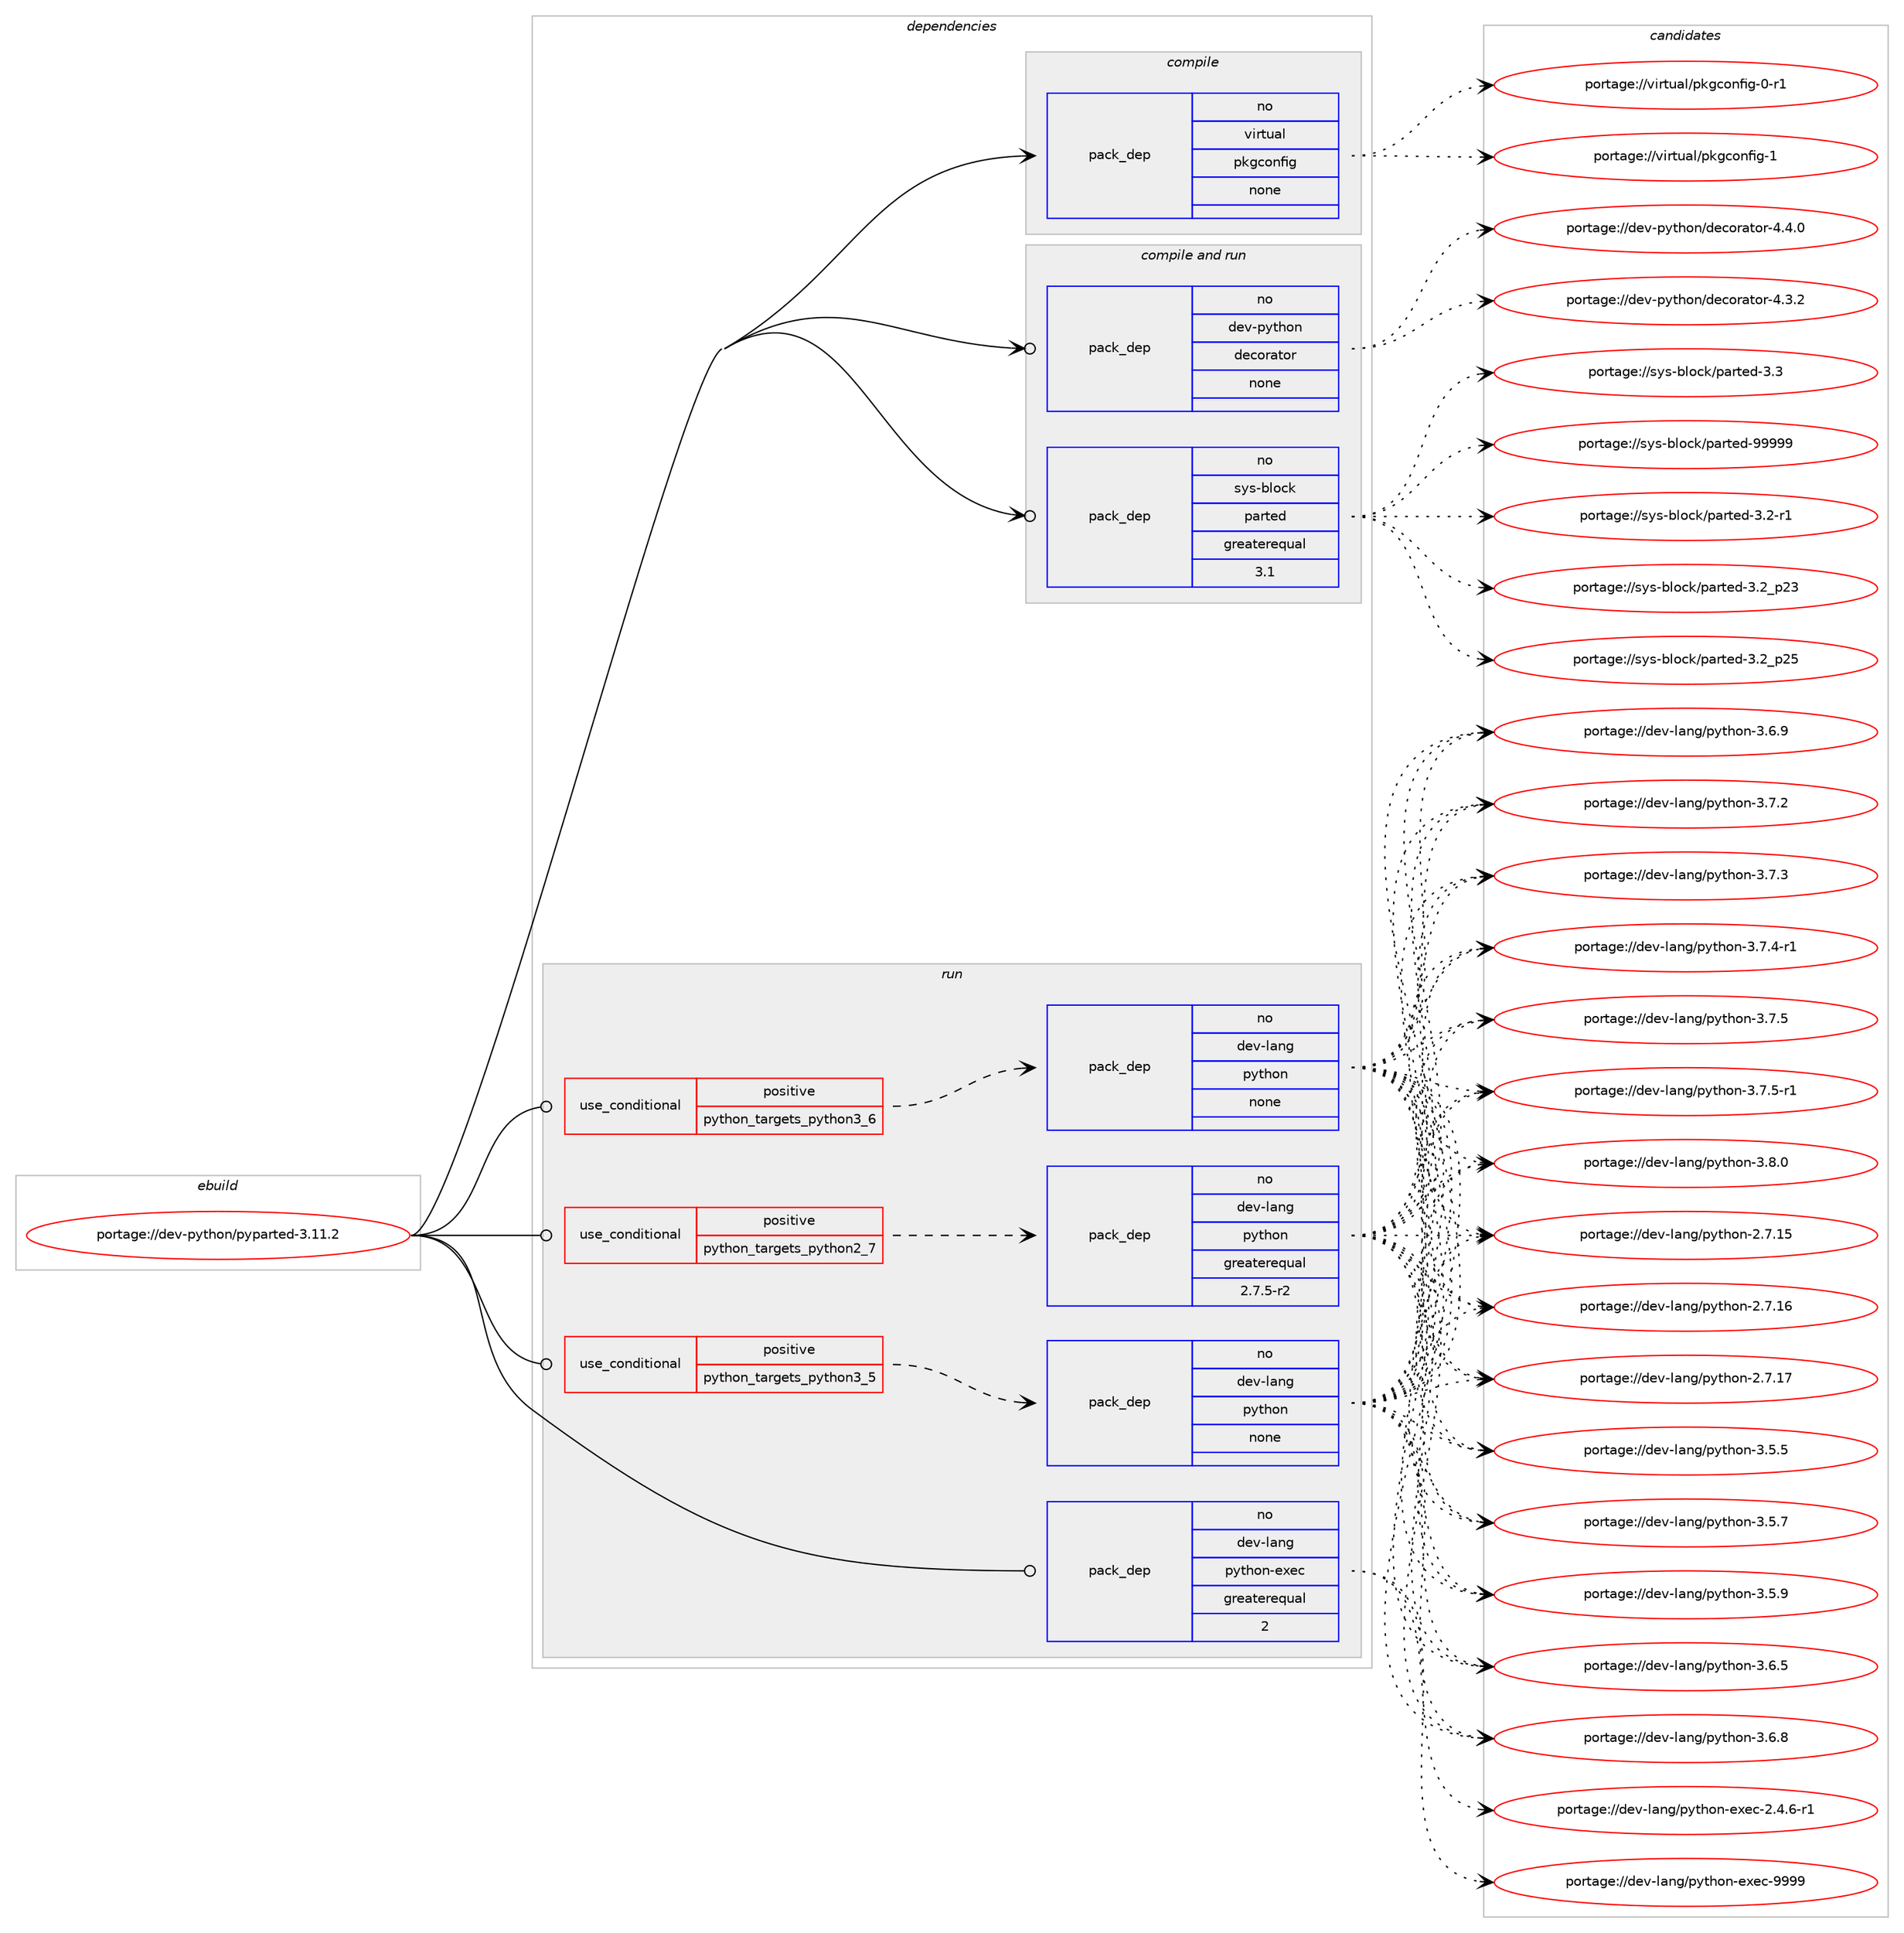 digraph prolog {

# *************
# Graph options
# *************

newrank=true;
concentrate=true;
compound=true;
graph [rankdir=LR,fontname=Helvetica,fontsize=10,ranksep=1.5];#, ranksep=2.5, nodesep=0.2];
edge  [arrowhead=vee];
node  [fontname=Helvetica,fontsize=10];

# **********
# The ebuild
# **********

subgraph cluster_leftcol {
color=gray;
rank=same;
label=<<i>ebuild</i>>;
id [label="portage://dev-python/pyparted-3.11.2", color=red, width=4, href="../dev-python/pyparted-3.11.2.svg"];
}

# ****************
# The dependencies
# ****************

subgraph cluster_midcol {
color=gray;
label=<<i>dependencies</i>>;
subgraph cluster_compile {
fillcolor="#eeeeee";
style=filled;
label=<<i>compile</i>>;
subgraph pack123454 {
dependency162589 [label=<<TABLE BORDER="0" CELLBORDER="1" CELLSPACING="0" CELLPADDING="4" WIDTH="220"><TR><TD ROWSPAN="6" CELLPADDING="30">pack_dep</TD></TR><TR><TD WIDTH="110">no</TD></TR><TR><TD>virtual</TD></TR><TR><TD>pkgconfig</TD></TR><TR><TD>none</TD></TR><TR><TD></TD></TR></TABLE>>, shape=none, color=blue];
}
id:e -> dependency162589:w [weight=20,style="solid",arrowhead="vee"];
}
subgraph cluster_compileandrun {
fillcolor="#eeeeee";
style=filled;
label=<<i>compile and run</i>>;
subgraph pack123455 {
dependency162590 [label=<<TABLE BORDER="0" CELLBORDER="1" CELLSPACING="0" CELLPADDING="4" WIDTH="220"><TR><TD ROWSPAN="6" CELLPADDING="30">pack_dep</TD></TR><TR><TD WIDTH="110">no</TD></TR><TR><TD>dev-python</TD></TR><TR><TD>decorator</TD></TR><TR><TD>none</TD></TR><TR><TD></TD></TR></TABLE>>, shape=none, color=blue];
}
id:e -> dependency162590:w [weight=20,style="solid",arrowhead="odotvee"];
subgraph pack123456 {
dependency162591 [label=<<TABLE BORDER="0" CELLBORDER="1" CELLSPACING="0" CELLPADDING="4" WIDTH="220"><TR><TD ROWSPAN="6" CELLPADDING="30">pack_dep</TD></TR><TR><TD WIDTH="110">no</TD></TR><TR><TD>sys-block</TD></TR><TR><TD>parted</TD></TR><TR><TD>greaterequal</TD></TR><TR><TD>3.1</TD></TR></TABLE>>, shape=none, color=blue];
}
id:e -> dependency162591:w [weight=20,style="solid",arrowhead="odotvee"];
}
subgraph cluster_run {
fillcolor="#eeeeee";
style=filled;
label=<<i>run</i>>;
subgraph cond35765 {
dependency162592 [label=<<TABLE BORDER="0" CELLBORDER="1" CELLSPACING="0" CELLPADDING="4"><TR><TD ROWSPAN="3" CELLPADDING="10">use_conditional</TD></TR><TR><TD>positive</TD></TR><TR><TD>python_targets_python2_7</TD></TR></TABLE>>, shape=none, color=red];
subgraph pack123457 {
dependency162593 [label=<<TABLE BORDER="0" CELLBORDER="1" CELLSPACING="0" CELLPADDING="4" WIDTH="220"><TR><TD ROWSPAN="6" CELLPADDING="30">pack_dep</TD></TR><TR><TD WIDTH="110">no</TD></TR><TR><TD>dev-lang</TD></TR><TR><TD>python</TD></TR><TR><TD>greaterequal</TD></TR><TR><TD>2.7.5-r2</TD></TR></TABLE>>, shape=none, color=blue];
}
dependency162592:e -> dependency162593:w [weight=20,style="dashed",arrowhead="vee"];
}
id:e -> dependency162592:w [weight=20,style="solid",arrowhead="odot"];
subgraph cond35766 {
dependency162594 [label=<<TABLE BORDER="0" CELLBORDER="1" CELLSPACING="0" CELLPADDING="4"><TR><TD ROWSPAN="3" CELLPADDING="10">use_conditional</TD></TR><TR><TD>positive</TD></TR><TR><TD>python_targets_python3_5</TD></TR></TABLE>>, shape=none, color=red];
subgraph pack123458 {
dependency162595 [label=<<TABLE BORDER="0" CELLBORDER="1" CELLSPACING="0" CELLPADDING="4" WIDTH="220"><TR><TD ROWSPAN="6" CELLPADDING="30">pack_dep</TD></TR><TR><TD WIDTH="110">no</TD></TR><TR><TD>dev-lang</TD></TR><TR><TD>python</TD></TR><TR><TD>none</TD></TR><TR><TD></TD></TR></TABLE>>, shape=none, color=blue];
}
dependency162594:e -> dependency162595:w [weight=20,style="dashed",arrowhead="vee"];
}
id:e -> dependency162594:w [weight=20,style="solid",arrowhead="odot"];
subgraph cond35767 {
dependency162596 [label=<<TABLE BORDER="0" CELLBORDER="1" CELLSPACING="0" CELLPADDING="4"><TR><TD ROWSPAN="3" CELLPADDING="10">use_conditional</TD></TR><TR><TD>positive</TD></TR><TR><TD>python_targets_python3_6</TD></TR></TABLE>>, shape=none, color=red];
subgraph pack123459 {
dependency162597 [label=<<TABLE BORDER="0" CELLBORDER="1" CELLSPACING="0" CELLPADDING="4" WIDTH="220"><TR><TD ROWSPAN="6" CELLPADDING="30">pack_dep</TD></TR><TR><TD WIDTH="110">no</TD></TR><TR><TD>dev-lang</TD></TR><TR><TD>python</TD></TR><TR><TD>none</TD></TR><TR><TD></TD></TR></TABLE>>, shape=none, color=blue];
}
dependency162596:e -> dependency162597:w [weight=20,style="dashed",arrowhead="vee"];
}
id:e -> dependency162596:w [weight=20,style="solid",arrowhead="odot"];
subgraph pack123460 {
dependency162598 [label=<<TABLE BORDER="0" CELLBORDER="1" CELLSPACING="0" CELLPADDING="4" WIDTH="220"><TR><TD ROWSPAN="6" CELLPADDING="30">pack_dep</TD></TR><TR><TD WIDTH="110">no</TD></TR><TR><TD>dev-lang</TD></TR><TR><TD>python-exec</TD></TR><TR><TD>greaterequal</TD></TR><TR><TD>2</TD></TR></TABLE>>, shape=none, color=blue];
}
id:e -> dependency162598:w [weight=20,style="solid",arrowhead="odot"];
}
}

# **************
# The candidates
# **************

subgraph cluster_choices {
rank=same;
color=gray;
label=<<i>candidates</i>>;

subgraph choice123454 {
color=black;
nodesep=1;
choiceportage11810511411611797108471121071039911111010210510345484511449 [label="portage://virtual/pkgconfig-0-r1", color=red, width=4,href="../virtual/pkgconfig-0-r1.svg"];
choiceportage1181051141161179710847112107103991111101021051034549 [label="portage://virtual/pkgconfig-1", color=red, width=4,href="../virtual/pkgconfig-1.svg"];
dependency162589:e -> choiceportage11810511411611797108471121071039911111010210510345484511449:w [style=dotted,weight="100"];
dependency162589:e -> choiceportage1181051141161179710847112107103991111101021051034549:w [style=dotted,weight="100"];
}
subgraph choice123455 {
color=black;
nodesep=1;
choiceportage10010111845112121116104111110471001019911111497116111114455246514650 [label="portage://dev-python/decorator-4.3.2", color=red, width=4,href="../dev-python/decorator-4.3.2.svg"];
choiceportage10010111845112121116104111110471001019911111497116111114455246524648 [label="portage://dev-python/decorator-4.4.0", color=red, width=4,href="../dev-python/decorator-4.4.0.svg"];
dependency162590:e -> choiceportage10010111845112121116104111110471001019911111497116111114455246514650:w [style=dotted,weight="100"];
dependency162590:e -> choiceportage10010111845112121116104111110471001019911111497116111114455246524648:w [style=dotted,weight="100"];
}
subgraph choice123456 {
color=black;
nodesep=1;
choiceportage1151211154598108111991074711297114116101100455146504511449 [label="portage://sys-block/parted-3.2-r1", color=red, width=4,href="../sys-block/parted-3.2-r1.svg"];
choiceportage115121115459810811199107471129711411610110045514650951125051 [label="portage://sys-block/parted-3.2_p23", color=red, width=4,href="../sys-block/parted-3.2_p23.svg"];
choiceportage115121115459810811199107471129711411610110045514650951125053 [label="portage://sys-block/parted-3.2_p25", color=red, width=4,href="../sys-block/parted-3.2_p25.svg"];
choiceportage115121115459810811199107471129711411610110045514651 [label="portage://sys-block/parted-3.3", color=red, width=4,href="../sys-block/parted-3.3.svg"];
choiceportage1151211154598108111991074711297114116101100455757575757 [label="portage://sys-block/parted-99999", color=red, width=4,href="../sys-block/parted-99999.svg"];
dependency162591:e -> choiceportage1151211154598108111991074711297114116101100455146504511449:w [style=dotted,weight="100"];
dependency162591:e -> choiceportage115121115459810811199107471129711411610110045514650951125051:w [style=dotted,weight="100"];
dependency162591:e -> choiceportage115121115459810811199107471129711411610110045514650951125053:w [style=dotted,weight="100"];
dependency162591:e -> choiceportage115121115459810811199107471129711411610110045514651:w [style=dotted,weight="100"];
dependency162591:e -> choiceportage1151211154598108111991074711297114116101100455757575757:w [style=dotted,weight="100"];
}
subgraph choice123457 {
color=black;
nodesep=1;
choiceportage10010111845108971101034711212111610411111045504655464953 [label="portage://dev-lang/python-2.7.15", color=red, width=4,href="../dev-lang/python-2.7.15.svg"];
choiceportage10010111845108971101034711212111610411111045504655464954 [label="portage://dev-lang/python-2.7.16", color=red, width=4,href="../dev-lang/python-2.7.16.svg"];
choiceportage10010111845108971101034711212111610411111045504655464955 [label="portage://dev-lang/python-2.7.17", color=red, width=4,href="../dev-lang/python-2.7.17.svg"];
choiceportage100101118451089711010347112121116104111110455146534653 [label="portage://dev-lang/python-3.5.5", color=red, width=4,href="../dev-lang/python-3.5.5.svg"];
choiceportage100101118451089711010347112121116104111110455146534655 [label="portage://dev-lang/python-3.5.7", color=red, width=4,href="../dev-lang/python-3.5.7.svg"];
choiceportage100101118451089711010347112121116104111110455146534657 [label="portage://dev-lang/python-3.5.9", color=red, width=4,href="../dev-lang/python-3.5.9.svg"];
choiceportage100101118451089711010347112121116104111110455146544653 [label="portage://dev-lang/python-3.6.5", color=red, width=4,href="../dev-lang/python-3.6.5.svg"];
choiceportage100101118451089711010347112121116104111110455146544656 [label="portage://dev-lang/python-3.6.8", color=red, width=4,href="../dev-lang/python-3.6.8.svg"];
choiceportage100101118451089711010347112121116104111110455146544657 [label="portage://dev-lang/python-3.6.9", color=red, width=4,href="../dev-lang/python-3.6.9.svg"];
choiceportage100101118451089711010347112121116104111110455146554650 [label="portage://dev-lang/python-3.7.2", color=red, width=4,href="../dev-lang/python-3.7.2.svg"];
choiceportage100101118451089711010347112121116104111110455146554651 [label="portage://dev-lang/python-3.7.3", color=red, width=4,href="../dev-lang/python-3.7.3.svg"];
choiceportage1001011184510897110103471121211161041111104551465546524511449 [label="portage://dev-lang/python-3.7.4-r1", color=red, width=4,href="../dev-lang/python-3.7.4-r1.svg"];
choiceportage100101118451089711010347112121116104111110455146554653 [label="portage://dev-lang/python-3.7.5", color=red, width=4,href="../dev-lang/python-3.7.5.svg"];
choiceportage1001011184510897110103471121211161041111104551465546534511449 [label="portage://dev-lang/python-3.7.5-r1", color=red, width=4,href="../dev-lang/python-3.7.5-r1.svg"];
choiceportage100101118451089711010347112121116104111110455146564648 [label="portage://dev-lang/python-3.8.0", color=red, width=4,href="../dev-lang/python-3.8.0.svg"];
dependency162593:e -> choiceportage10010111845108971101034711212111610411111045504655464953:w [style=dotted,weight="100"];
dependency162593:e -> choiceportage10010111845108971101034711212111610411111045504655464954:w [style=dotted,weight="100"];
dependency162593:e -> choiceportage10010111845108971101034711212111610411111045504655464955:w [style=dotted,weight="100"];
dependency162593:e -> choiceportage100101118451089711010347112121116104111110455146534653:w [style=dotted,weight="100"];
dependency162593:e -> choiceportage100101118451089711010347112121116104111110455146534655:w [style=dotted,weight="100"];
dependency162593:e -> choiceportage100101118451089711010347112121116104111110455146534657:w [style=dotted,weight="100"];
dependency162593:e -> choiceportage100101118451089711010347112121116104111110455146544653:w [style=dotted,weight="100"];
dependency162593:e -> choiceportage100101118451089711010347112121116104111110455146544656:w [style=dotted,weight="100"];
dependency162593:e -> choiceportage100101118451089711010347112121116104111110455146544657:w [style=dotted,weight="100"];
dependency162593:e -> choiceportage100101118451089711010347112121116104111110455146554650:w [style=dotted,weight="100"];
dependency162593:e -> choiceportage100101118451089711010347112121116104111110455146554651:w [style=dotted,weight="100"];
dependency162593:e -> choiceportage1001011184510897110103471121211161041111104551465546524511449:w [style=dotted,weight="100"];
dependency162593:e -> choiceportage100101118451089711010347112121116104111110455146554653:w [style=dotted,weight="100"];
dependency162593:e -> choiceportage1001011184510897110103471121211161041111104551465546534511449:w [style=dotted,weight="100"];
dependency162593:e -> choiceportage100101118451089711010347112121116104111110455146564648:w [style=dotted,weight="100"];
}
subgraph choice123458 {
color=black;
nodesep=1;
choiceportage10010111845108971101034711212111610411111045504655464953 [label="portage://dev-lang/python-2.7.15", color=red, width=4,href="../dev-lang/python-2.7.15.svg"];
choiceportage10010111845108971101034711212111610411111045504655464954 [label="portage://dev-lang/python-2.7.16", color=red, width=4,href="../dev-lang/python-2.7.16.svg"];
choiceportage10010111845108971101034711212111610411111045504655464955 [label="portage://dev-lang/python-2.7.17", color=red, width=4,href="../dev-lang/python-2.7.17.svg"];
choiceportage100101118451089711010347112121116104111110455146534653 [label="portage://dev-lang/python-3.5.5", color=red, width=4,href="../dev-lang/python-3.5.5.svg"];
choiceportage100101118451089711010347112121116104111110455146534655 [label="portage://dev-lang/python-3.5.7", color=red, width=4,href="../dev-lang/python-3.5.7.svg"];
choiceportage100101118451089711010347112121116104111110455146534657 [label="portage://dev-lang/python-3.5.9", color=red, width=4,href="../dev-lang/python-3.5.9.svg"];
choiceportage100101118451089711010347112121116104111110455146544653 [label="portage://dev-lang/python-3.6.5", color=red, width=4,href="../dev-lang/python-3.6.5.svg"];
choiceportage100101118451089711010347112121116104111110455146544656 [label="portage://dev-lang/python-3.6.8", color=red, width=4,href="../dev-lang/python-3.6.8.svg"];
choiceportage100101118451089711010347112121116104111110455146544657 [label="portage://dev-lang/python-3.6.9", color=red, width=4,href="../dev-lang/python-3.6.9.svg"];
choiceportage100101118451089711010347112121116104111110455146554650 [label="portage://dev-lang/python-3.7.2", color=red, width=4,href="../dev-lang/python-3.7.2.svg"];
choiceportage100101118451089711010347112121116104111110455146554651 [label="portage://dev-lang/python-3.7.3", color=red, width=4,href="../dev-lang/python-3.7.3.svg"];
choiceportage1001011184510897110103471121211161041111104551465546524511449 [label="portage://dev-lang/python-3.7.4-r1", color=red, width=4,href="../dev-lang/python-3.7.4-r1.svg"];
choiceportage100101118451089711010347112121116104111110455146554653 [label="portage://dev-lang/python-3.7.5", color=red, width=4,href="../dev-lang/python-3.7.5.svg"];
choiceportage1001011184510897110103471121211161041111104551465546534511449 [label="portage://dev-lang/python-3.7.5-r1", color=red, width=4,href="../dev-lang/python-3.7.5-r1.svg"];
choiceportage100101118451089711010347112121116104111110455146564648 [label="portage://dev-lang/python-3.8.0", color=red, width=4,href="../dev-lang/python-3.8.0.svg"];
dependency162595:e -> choiceportage10010111845108971101034711212111610411111045504655464953:w [style=dotted,weight="100"];
dependency162595:e -> choiceportage10010111845108971101034711212111610411111045504655464954:w [style=dotted,weight="100"];
dependency162595:e -> choiceportage10010111845108971101034711212111610411111045504655464955:w [style=dotted,weight="100"];
dependency162595:e -> choiceportage100101118451089711010347112121116104111110455146534653:w [style=dotted,weight="100"];
dependency162595:e -> choiceportage100101118451089711010347112121116104111110455146534655:w [style=dotted,weight="100"];
dependency162595:e -> choiceportage100101118451089711010347112121116104111110455146534657:w [style=dotted,weight="100"];
dependency162595:e -> choiceportage100101118451089711010347112121116104111110455146544653:w [style=dotted,weight="100"];
dependency162595:e -> choiceportage100101118451089711010347112121116104111110455146544656:w [style=dotted,weight="100"];
dependency162595:e -> choiceportage100101118451089711010347112121116104111110455146544657:w [style=dotted,weight="100"];
dependency162595:e -> choiceportage100101118451089711010347112121116104111110455146554650:w [style=dotted,weight="100"];
dependency162595:e -> choiceportage100101118451089711010347112121116104111110455146554651:w [style=dotted,weight="100"];
dependency162595:e -> choiceportage1001011184510897110103471121211161041111104551465546524511449:w [style=dotted,weight="100"];
dependency162595:e -> choiceportage100101118451089711010347112121116104111110455146554653:w [style=dotted,weight="100"];
dependency162595:e -> choiceportage1001011184510897110103471121211161041111104551465546534511449:w [style=dotted,weight="100"];
dependency162595:e -> choiceportage100101118451089711010347112121116104111110455146564648:w [style=dotted,weight="100"];
}
subgraph choice123459 {
color=black;
nodesep=1;
choiceportage10010111845108971101034711212111610411111045504655464953 [label="portage://dev-lang/python-2.7.15", color=red, width=4,href="../dev-lang/python-2.7.15.svg"];
choiceportage10010111845108971101034711212111610411111045504655464954 [label="portage://dev-lang/python-2.7.16", color=red, width=4,href="../dev-lang/python-2.7.16.svg"];
choiceportage10010111845108971101034711212111610411111045504655464955 [label="portage://dev-lang/python-2.7.17", color=red, width=4,href="../dev-lang/python-2.7.17.svg"];
choiceportage100101118451089711010347112121116104111110455146534653 [label="portage://dev-lang/python-3.5.5", color=red, width=4,href="../dev-lang/python-3.5.5.svg"];
choiceportage100101118451089711010347112121116104111110455146534655 [label="portage://dev-lang/python-3.5.7", color=red, width=4,href="../dev-lang/python-3.5.7.svg"];
choiceportage100101118451089711010347112121116104111110455146534657 [label="portage://dev-lang/python-3.5.9", color=red, width=4,href="../dev-lang/python-3.5.9.svg"];
choiceportage100101118451089711010347112121116104111110455146544653 [label="portage://dev-lang/python-3.6.5", color=red, width=4,href="../dev-lang/python-3.6.5.svg"];
choiceportage100101118451089711010347112121116104111110455146544656 [label="portage://dev-lang/python-3.6.8", color=red, width=4,href="../dev-lang/python-3.6.8.svg"];
choiceportage100101118451089711010347112121116104111110455146544657 [label="portage://dev-lang/python-3.6.9", color=red, width=4,href="../dev-lang/python-3.6.9.svg"];
choiceportage100101118451089711010347112121116104111110455146554650 [label="portage://dev-lang/python-3.7.2", color=red, width=4,href="../dev-lang/python-3.7.2.svg"];
choiceportage100101118451089711010347112121116104111110455146554651 [label="portage://dev-lang/python-3.7.3", color=red, width=4,href="../dev-lang/python-3.7.3.svg"];
choiceportage1001011184510897110103471121211161041111104551465546524511449 [label="portage://dev-lang/python-3.7.4-r1", color=red, width=4,href="../dev-lang/python-3.7.4-r1.svg"];
choiceportage100101118451089711010347112121116104111110455146554653 [label="portage://dev-lang/python-3.7.5", color=red, width=4,href="../dev-lang/python-3.7.5.svg"];
choiceportage1001011184510897110103471121211161041111104551465546534511449 [label="portage://dev-lang/python-3.7.5-r1", color=red, width=4,href="../dev-lang/python-3.7.5-r1.svg"];
choiceportage100101118451089711010347112121116104111110455146564648 [label="portage://dev-lang/python-3.8.0", color=red, width=4,href="../dev-lang/python-3.8.0.svg"];
dependency162597:e -> choiceportage10010111845108971101034711212111610411111045504655464953:w [style=dotted,weight="100"];
dependency162597:e -> choiceportage10010111845108971101034711212111610411111045504655464954:w [style=dotted,weight="100"];
dependency162597:e -> choiceportage10010111845108971101034711212111610411111045504655464955:w [style=dotted,weight="100"];
dependency162597:e -> choiceportage100101118451089711010347112121116104111110455146534653:w [style=dotted,weight="100"];
dependency162597:e -> choiceportage100101118451089711010347112121116104111110455146534655:w [style=dotted,weight="100"];
dependency162597:e -> choiceportage100101118451089711010347112121116104111110455146534657:w [style=dotted,weight="100"];
dependency162597:e -> choiceportage100101118451089711010347112121116104111110455146544653:w [style=dotted,weight="100"];
dependency162597:e -> choiceportage100101118451089711010347112121116104111110455146544656:w [style=dotted,weight="100"];
dependency162597:e -> choiceportage100101118451089711010347112121116104111110455146544657:w [style=dotted,weight="100"];
dependency162597:e -> choiceportage100101118451089711010347112121116104111110455146554650:w [style=dotted,weight="100"];
dependency162597:e -> choiceportage100101118451089711010347112121116104111110455146554651:w [style=dotted,weight="100"];
dependency162597:e -> choiceportage1001011184510897110103471121211161041111104551465546524511449:w [style=dotted,weight="100"];
dependency162597:e -> choiceportage100101118451089711010347112121116104111110455146554653:w [style=dotted,weight="100"];
dependency162597:e -> choiceportage1001011184510897110103471121211161041111104551465546534511449:w [style=dotted,weight="100"];
dependency162597:e -> choiceportage100101118451089711010347112121116104111110455146564648:w [style=dotted,weight="100"];
}
subgraph choice123460 {
color=black;
nodesep=1;
choiceportage10010111845108971101034711212111610411111045101120101994550465246544511449 [label="portage://dev-lang/python-exec-2.4.6-r1", color=red, width=4,href="../dev-lang/python-exec-2.4.6-r1.svg"];
choiceportage10010111845108971101034711212111610411111045101120101994557575757 [label="portage://dev-lang/python-exec-9999", color=red, width=4,href="../dev-lang/python-exec-9999.svg"];
dependency162598:e -> choiceportage10010111845108971101034711212111610411111045101120101994550465246544511449:w [style=dotted,weight="100"];
dependency162598:e -> choiceportage10010111845108971101034711212111610411111045101120101994557575757:w [style=dotted,weight="100"];
}
}

}
